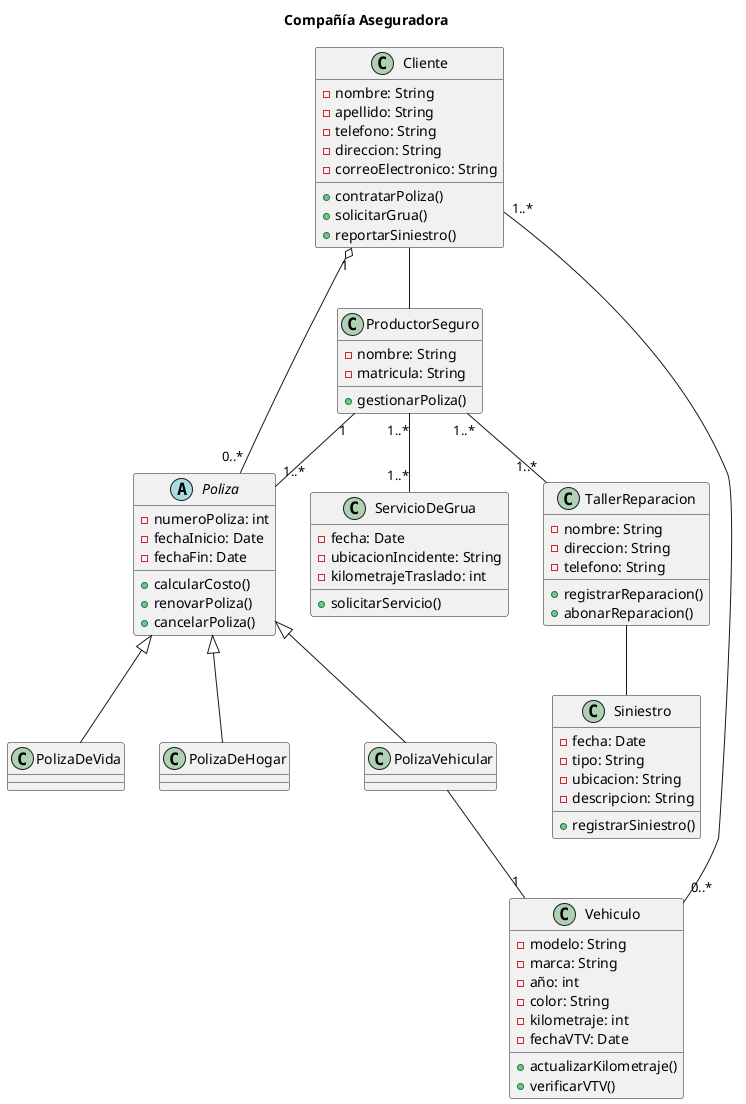 @startuml

title Compañía Aseguradora

abstract class Poliza {
  - numeroPoliza: int
  - fechaInicio: Date
  - fechaFin: Date
  + calcularCosto()
  + renovarPoliza()
  + cancelarPoliza()
}

class Cliente {
  - nombre: String
  - apellido: String
  - telefono: String
  - direccion: String
  - correoElectronico: String

  + contratarPoliza()
  + solicitarGrua()
  + reportarSiniestro()
}

class ProductorSeguro {
  - nombre: String
  - matricula: String
  + gestionarPoliza()
}

class Vehiculo {
  - modelo: String
  - marca: String
  - año: int
  - color: String
  - kilometraje: int
  - fechaVTV: Date
  + actualizarKilometraje()
  + verificarVTV()
}

class ServicioDeGrua {
  - fecha: Date
  - ubicacionIncidente: String
  - kilometrajeTraslado: int
  + solicitarServicio()
}

class TallerReparacion {
  - nombre: String
  - direccion: String
  - telefono: String
  + registrarReparacion()
  + abonarReparacion()
}

class Siniestro {
  - fecha: Date
  - tipo: String
  - ubicacion: String
  - descripcion: String
  + registrarSiniestro()
}

Cliente "1..*" -- "0..*" Vehiculo
Cliente -- ProductorSeguro
Cliente "1" o-- "0..*" Poliza

Poliza <|-- PolizaDeVida
Poliza <|-- PolizaDeHogar
Poliza <|-- PolizaVehicular

PolizaVehicular -- "1" Vehiculo

ProductorSeguro "1" -- "1..*" Poliza
ProductorSeguro "1..*" -- "1..*" ServicioDeGrua
ProductorSeguro "1..*" -- "1..*" TallerReparacion

TallerReparacion -- Siniestro

@enduml
